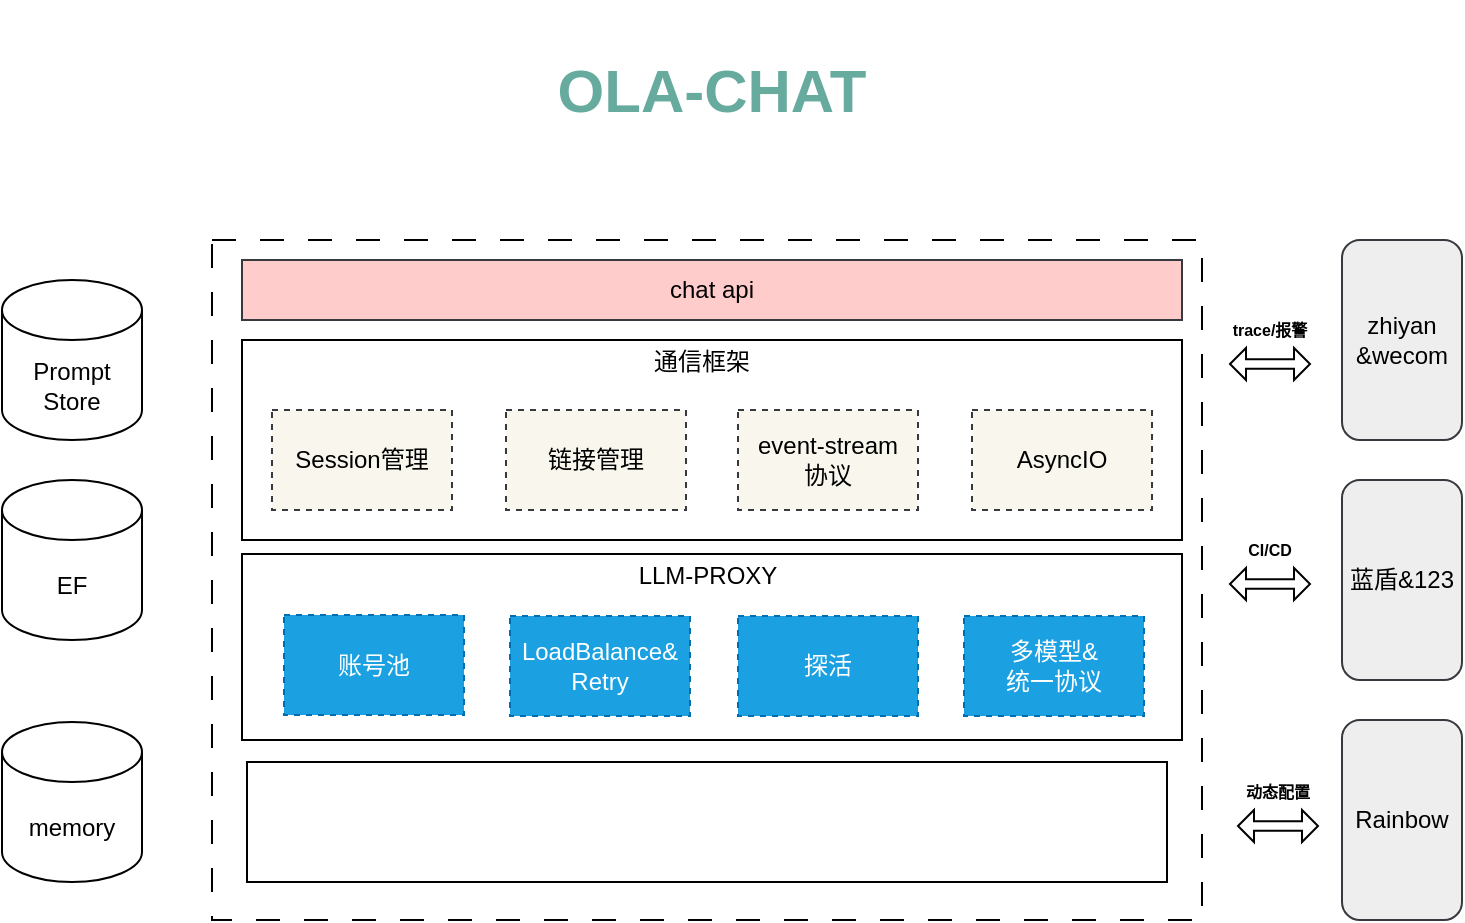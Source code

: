 <mxfile version="21.6.5" type="github">
  <diagram name="第 1 页" id="Aodn_OtiIQG-zDPt6BSK">
    <mxGraphModel dx="908" dy="1783" grid="1" gridSize="10" guides="1" tooltips="1" connect="1" arrows="1" fold="1" page="1" pageScale="1" pageWidth="827" pageHeight="1169" math="0" shadow="0">
      <root>
        <mxCell id="0" />
        <mxCell id="1" parent="0" />
        <mxCell id="qZ7VDWAj0_7LaOEuKD66-3" value="" style="rounded=0;whiteSpace=wrap;html=1;fillColor=none;dashed=1;dashPattern=12 12;" vertex="1" parent="1">
          <mxGeometry x="135" y="80" width="495" height="340" as="geometry" />
        </mxCell>
        <mxCell id="qZ7VDWAj0_7LaOEuKD66-2" value="chat api" style="rounded=0;whiteSpace=wrap;html=1;fillColor=#ffcccc;strokeColor=#36393d;" vertex="1" parent="1">
          <mxGeometry x="150" y="90" width="470" height="30" as="geometry" />
        </mxCell>
        <mxCell id="qZ7VDWAj0_7LaOEuKD66-4" value="&lt;b style=&quot;font-size: 30px;&quot;&gt;OLA-CHAT&lt;/b&gt;" style="text;html=1;strokeColor=none;fillColor=none;align=center;verticalAlign=middle;whiteSpace=wrap;rounded=0;fontSize=30;fontColor=#67AB9F;" vertex="1" parent="1">
          <mxGeometry x="200" y="-40" width="370" height="90" as="geometry" />
        </mxCell>
        <mxCell id="qZ7VDWAj0_7LaOEuKD66-5" value="zhiyan&lt;br&gt;&amp;amp;wecom" style="rounded=1;whiteSpace=wrap;html=1;fillColor=#eeeeee;strokeColor=#36393d;" vertex="1" parent="1">
          <mxGeometry x="700" y="80" width="60" height="100" as="geometry" />
        </mxCell>
        <mxCell id="qZ7VDWAj0_7LaOEuKD66-6" value="蓝盾&amp;amp;123" style="rounded=1;whiteSpace=wrap;html=1;fillColor=#eeeeee;strokeColor=#36393d;" vertex="1" parent="1">
          <mxGeometry x="700" y="200" width="60" height="100" as="geometry" />
        </mxCell>
        <mxCell id="qZ7VDWAj0_7LaOEuKD66-7" value="" style="rounded=0;whiteSpace=wrap;html=1;" vertex="1" parent="1">
          <mxGeometry x="152.5" y="341" width="460" height="60" as="geometry" />
        </mxCell>
        <mxCell id="qZ7VDWAj0_7LaOEuKD66-18" value="memory" style="shape=cylinder3;whiteSpace=wrap;html=1;boundedLbl=1;backgroundOutline=1;size=15;" vertex="1" parent="1">
          <mxGeometry x="30" y="321" width="70" height="80" as="geometry" />
        </mxCell>
        <mxCell id="qZ7VDWAj0_7LaOEuKD66-20" value="EF" style="shape=cylinder3;whiteSpace=wrap;html=1;boundedLbl=1;backgroundOutline=1;size=15;" vertex="1" parent="1">
          <mxGeometry x="30" y="200" width="70" height="80" as="geometry" />
        </mxCell>
        <mxCell id="qZ7VDWAj0_7LaOEuKD66-21" value="Prompt&lt;br&gt;Store" style="shape=cylinder3;whiteSpace=wrap;html=1;boundedLbl=1;backgroundOutline=1;size=15;" vertex="1" parent="1">
          <mxGeometry x="30" y="100" width="70" height="80" as="geometry" />
        </mxCell>
        <mxCell id="qZ7VDWAj0_7LaOEuKD66-22" value="Rainbow" style="rounded=1;whiteSpace=wrap;html=1;fillColor=#eeeeee;strokeColor=#36393d;" vertex="1" parent="1">
          <mxGeometry x="700" y="320" width="60" height="100" as="geometry" />
        </mxCell>
        <mxCell id="qZ7VDWAj0_7LaOEuKD66-23" value="" style="group" vertex="1" connectable="0" parent="1">
          <mxGeometry x="634" y="110" width="60" height="40" as="geometry" />
        </mxCell>
        <mxCell id="qZ7VDWAj0_7LaOEuKD66-16" value="&lt;b&gt;trace/报警&lt;/b&gt;" style="text;html=1;strokeColor=none;fillColor=none;align=center;verticalAlign=middle;whiteSpace=wrap;rounded=0;fontSize=8;" vertex="1" parent="qZ7VDWAj0_7LaOEuKD66-23">
          <mxGeometry width="60" height="30" as="geometry" />
        </mxCell>
        <mxCell id="qZ7VDWAj0_7LaOEuKD66-17" value="" style="shape=doubleArrow;whiteSpace=wrap;html=1;" vertex="1" parent="qZ7VDWAj0_7LaOEuKD66-23">
          <mxGeometry x="10" y="24" width="40" height="16" as="geometry" />
        </mxCell>
        <mxCell id="qZ7VDWAj0_7LaOEuKD66-26" value="" style="group" vertex="1" connectable="0" parent="1">
          <mxGeometry x="634" y="220" width="60" height="40" as="geometry" />
        </mxCell>
        <mxCell id="qZ7VDWAj0_7LaOEuKD66-25" value="" style="group" vertex="1" connectable="0" parent="qZ7VDWAj0_7LaOEuKD66-26">
          <mxGeometry width="60" height="40" as="geometry" />
        </mxCell>
        <mxCell id="qZ7VDWAj0_7LaOEuKD66-11" value="" style="shape=doubleArrow;whiteSpace=wrap;html=1;" vertex="1" parent="qZ7VDWAj0_7LaOEuKD66-25">
          <mxGeometry x="10" y="24" width="40" height="16" as="geometry" />
        </mxCell>
        <mxCell id="qZ7VDWAj0_7LaOEuKD66-12" value="&lt;b&gt;CI/CD&lt;/b&gt;" style="text;html=1;strokeColor=none;fillColor=none;align=center;verticalAlign=middle;whiteSpace=wrap;rounded=0;fontSize=8;" vertex="1" parent="qZ7VDWAj0_7LaOEuKD66-26">
          <mxGeometry width="60" height="30" as="geometry" />
        </mxCell>
        <mxCell id="qZ7VDWAj0_7LaOEuKD66-27" value="" style="group" vertex="1" connectable="0" parent="1">
          <mxGeometry x="638" y="341" width="60" height="40" as="geometry" />
        </mxCell>
        <mxCell id="qZ7VDWAj0_7LaOEuKD66-28" value="" style="group" vertex="1" connectable="0" parent="qZ7VDWAj0_7LaOEuKD66-27">
          <mxGeometry width="60" height="40" as="geometry" />
        </mxCell>
        <mxCell id="qZ7VDWAj0_7LaOEuKD66-29" value="" style="shape=doubleArrow;whiteSpace=wrap;html=1;" vertex="1" parent="qZ7VDWAj0_7LaOEuKD66-28">
          <mxGeometry x="10" y="24" width="40" height="16" as="geometry" />
        </mxCell>
        <mxCell id="qZ7VDWAj0_7LaOEuKD66-30" value="&lt;b&gt;动态配置&lt;/b&gt;" style="text;html=1;strokeColor=none;fillColor=none;align=center;verticalAlign=middle;whiteSpace=wrap;rounded=0;fontSize=8;" vertex="1" parent="qZ7VDWAj0_7LaOEuKD66-27">
          <mxGeometry width="60" height="30" as="geometry" />
        </mxCell>
        <mxCell id="qZ7VDWAj0_7LaOEuKD66-36" value="" style="group" vertex="1" connectable="0" parent="1">
          <mxGeometry x="150" y="130" width="470" height="100" as="geometry" />
        </mxCell>
        <mxCell id="qZ7VDWAj0_7LaOEuKD66-1" value="" style="rounded=0;whiteSpace=wrap;html=1;" vertex="1" parent="qZ7VDWAj0_7LaOEuKD66-36">
          <mxGeometry width="470" height="100" as="geometry" />
        </mxCell>
        <mxCell id="qZ7VDWAj0_7LaOEuKD66-32" value="链接管理" style="rounded=0;whiteSpace=wrap;html=1;fillColor=#f9f7ed;strokeColor=#36393d;dashed=1;" vertex="1" parent="qZ7VDWAj0_7LaOEuKD66-36">
          <mxGeometry x="132" y="35" width="90" height="50" as="geometry" />
        </mxCell>
        <mxCell id="qZ7VDWAj0_7LaOEuKD66-33" value="event-stream&lt;br&gt;协议" style="rounded=0;whiteSpace=wrap;html=1;fillColor=#f9f7ed;strokeColor=#36393d;dashed=1;" vertex="1" parent="qZ7VDWAj0_7LaOEuKD66-36">
          <mxGeometry x="248" y="35" width="90" height="50" as="geometry" />
        </mxCell>
        <mxCell id="qZ7VDWAj0_7LaOEuKD66-34" value="AsyncIO" style="rounded=0;whiteSpace=wrap;html=1;fillColor=#f9f7ed;strokeColor=#36393d;dashed=1;" vertex="1" parent="qZ7VDWAj0_7LaOEuKD66-36">
          <mxGeometry x="365" y="35" width="90" height="50" as="geometry" />
        </mxCell>
        <mxCell id="qZ7VDWAj0_7LaOEuKD66-35" value="通信框架" style="text;html=1;strokeColor=none;fillColor=none;align=center;verticalAlign=middle;whiteSpace=wrap;rounded=0;" vertex="1" parent="qZ7VDWAj0_7LaOEuKD66-36">
          <mxGeometry x="200" y="-2" width="60" height="25" as="geometry" />
        </mxCell>
        <mxCell id="qZ7VDWAj0_7LaOEuKD66-45" value="Session管理" style="rounded=0;whiteSpace=wrap;html=1;fillColor=#f9f7ed;strokeColor=#36393d;dashed=1;" vertex="1" parent="qZ7VDWAj0_7LaOEuKD66-36">
          <mxGeometry x="15" y="35" width="90" height="50" as="geometry" />
        </mxCell>
        <mxCell id="qZ7VDWAj0_7LaOEuKD66-37" value="" style="rounded=0;whiteSpace=wrap;html=1;" vertex="1" parent="1">
          <mxGeometry x="150" y="237" width="470" height="93" as="geometry" />
        </mxCell>
        <mxCell id="qZ7VDWAj0_7LaOEuKD66-44" value="LLM-PROXY" style="text;html=1;strokeColor=none;fillColor=none;align=center;verticalAlign=middle;whiteSpace=wrap;rounded=0;" vertex="1" parent="1">
          <mxGeometry x="342.5" y="233" width="80" height="30" as="geometry" />
        </mxCell>
        <mxCell id="qZ7VDWAj0_7LaOEuKD66-46" value="账号池" style="rounded=0;whiteSpace=wrap;html=1;fillColor=#1ba1e2;strokeColor=#006EAF;dashed=1;fontColor=#ffffff;" vertex="1" parent="1">
          <mxGeometry x="171" y="267.5" width="90" height="50" as="geometry" />
        </mxCell>
        <mxCell id="qZ7VDWAj0_7LaOEuKD66-47" value="LoadBalance&amp;amp;&lt;br&gt;Retry" style="rounded=0;whiteSpace=wrap;html=1;fillColor=#1ba1e2;strokeColor=#006EAF;dashed=1;fontColor=#ffffff;" vertex="1" parent="1">
          <mxGeometry x="284" y="268" width="90" height="50" as="geometry" />
        </mxCell>
        <mxCell id="qZ7VDWAj0_7LaOEuKD66-48" value="探活" style="rounded=0;whiteSpace=wrap;html=1;fillColor=#1ba1e2;strokeColor=#006EAF;dashed=1;fontColor=#ffffff;" vertex="1" parent="1">
          <mxGeometry x="398" y="268" width="90" height="50" as="geometry" />
        </mxCell>
        <mxCell id="qZ7VDWAj0_7LaOEuKD66-49" value="多模型&amp;amp;&lt;br&gt;统一协议" style="rounded=0;whiteSpace=wrap;html=1;fillColor=#1ba1e2;strokeColor=#006EAF;dashed=1;fontColor=#ffffff;" vertex="1" parent="1">
          <mxGeometry x="511" y="268" width="90" height="50" as="geometry" />
        </mxCell>
      </root>
    </mxGraphModel>
  </diagram>
</mxfile>
